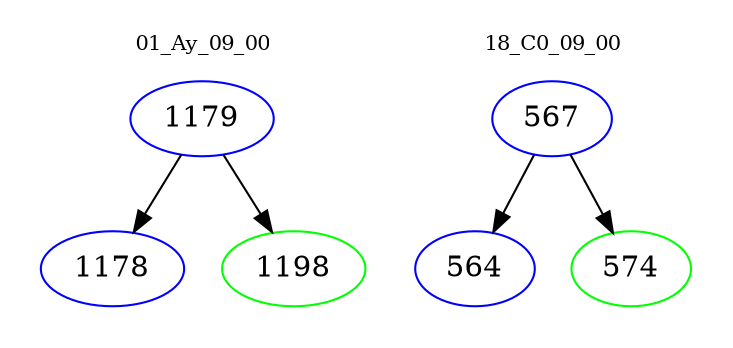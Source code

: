 digraph{
subgraph cluster_0 {
color = white
label = "01_Ay_09_00";
fontsize=10;
T0_1179 [label="1179", color="blue"]
T0_1179 -> T0_1178 [color="black"]
T0_1178 [label="1178", color="blue"]
T0_1179 -> T0_1198 [color="black"]
T0_1198 [label="1198", color="green"]
}
subgraph cluster_1 {
color = white
label = "18_C0_09_00";
fontsize=10;
T1_567 [label="567", color="blue"]
T1_567 -> T1_564 [color="black"]
T1_564 [label="564", color="blue"]
T1_567 -> T1_574 [color="black"]
T1_574 [label="574", color="green"]
}
}
